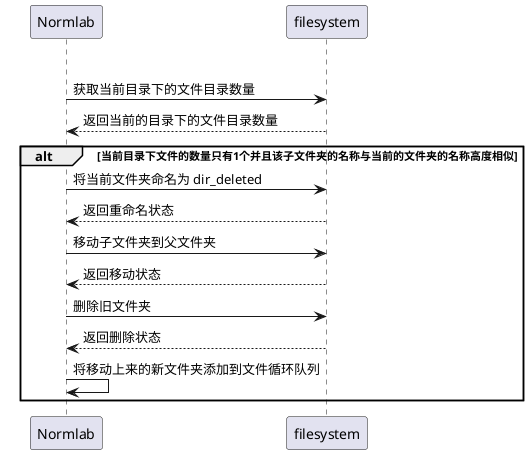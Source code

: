 @startuml removerepetive
loop 解压完以后的所有文件个数
Normlab -> filesystem: 获取当前目录下的文件目录数量
filesystem --> Normlab: 返回当前的目录下的文件目录数量

alt 当前目录下文件的数量只有1个并且该子文件夹的名称与当前的文件夹的名称高度相似
Normlab -> filesystem: 将当前文件夹命名为 dir_deleted
filesystem --> Normlab: 返回重命名状态
Normlab -> filesystem: 移动子文件夹到父文件夹
filesystem --> Normlab: 返回移动状态
Normlab -> filesystem: 删除旧文件夹
filesystem --> Normlab: 返回删除状态
Normlab -> Normlab: 将移动上来的新文件夹添加到文件循环队列
end
@enduml
